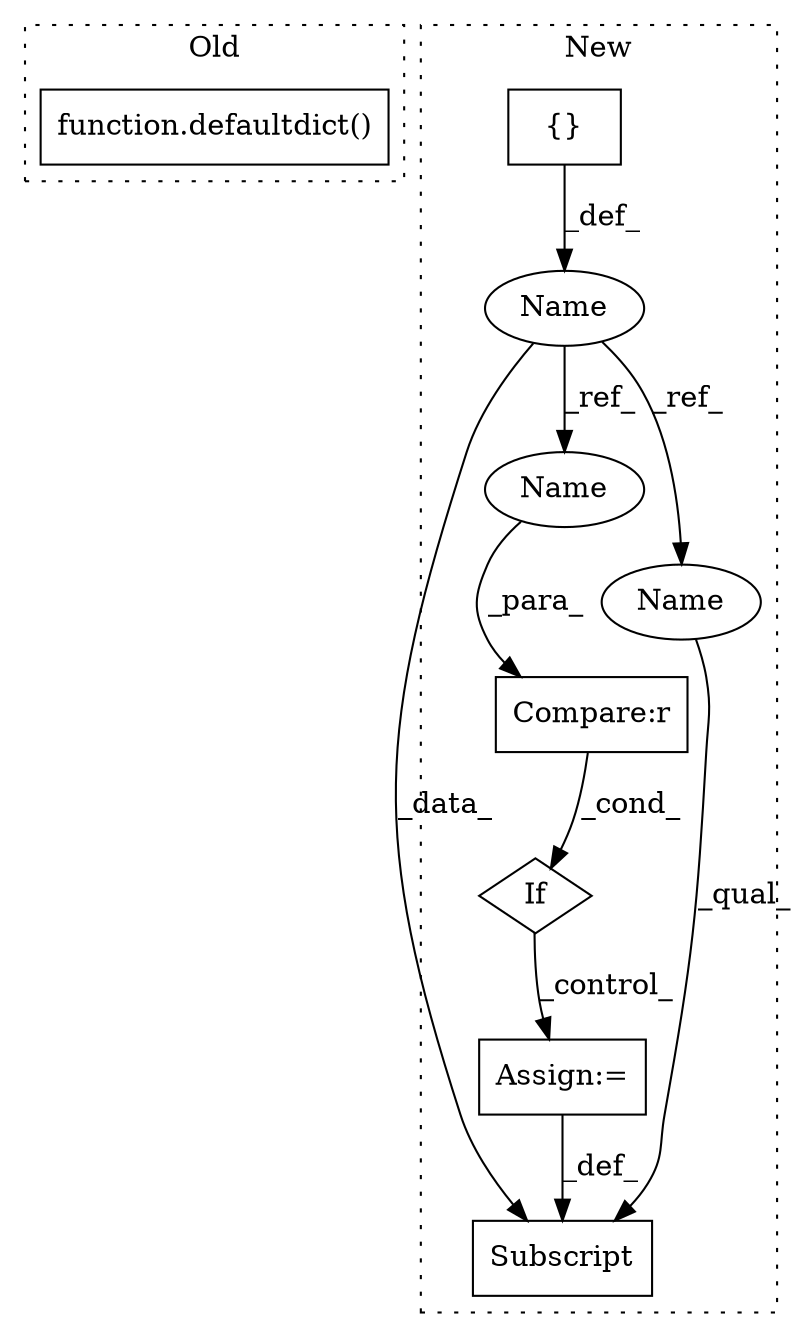 digraph G {
subgraph cluster0 {
1 [label="function.defaultdict()" a="75" s="20560,20581" l="12,1" shape="box"];
label = "Old";
style="dotted";
}
subgraph cluster1 {
2 [label="Subscript" a="63" s="21064,0" l="37,0" shape="box"];
3 [label="Assign:=" a="68" s="21101" l="3" shape="box"];
4 [label="If" a="96" s="21000" l="3" shape="diamond"];
5 [label="Compare:r" a="40" s="21003" l="43" shape="box"];
6 [label="{}" a="95" s="20524,20525" l="2,1" shape="box"];
7 [label="Name" a="87" s="20481" l="24" shape="ellipse"];
8 [label="Name" a="87" s="21022" l="24" shape="ellipse"];
9 [label="Name" a="87" s="21064" l="24" shape="ellipse"];
label = "New";
style="dotted";
}
3 -> 2 [label="_def_"];
4 -> 3 [label="_control_"];
5 -> 4 [label="_cond_"];
6 -> 7 [label="_def_"];
7 -> 9 [label="_ref_"];
7 -> 2 [label="_data_"];
7 -> 8 [label="_ref_"];
8 -> 5 [label="_para_"];
9 -> 2 [label="_qual_"];
}